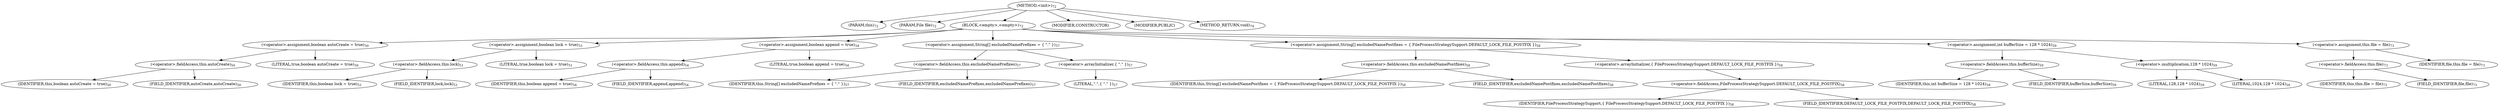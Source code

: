 digraph "&lt;init&gt;" {  
"246" [label = <(METHOD,&lt;init&gt;)<SUB>72</SUB>> ]
"10" [label = <(PARAM,this)<SUB>72</SUB>> ]
"247" [label = <(PARAM,File file)<SUB>72</SUB>> ]
"248" [label = <(BLOCK,&lt;empty&gt;,&lt;empty&gt;)<SUB>72</SUB>> ]
"249" [label = <(&lt;operator&gt;.assignment,boolean autoCreate = true)<SUB>50</SUB>> ]
"250" [label = <(&lt;operator&gt;.fieldAccess,this.autoCreate)<SUB>50</SUB>> ]
"251" [label = <(IDENTIFIER,this,boolean autoCreate = true)<SUB>50</SUB>> ]
"252" [label = <(FIELD_IDENTIFIER,autoCreate,autoCreate)<SUB>50</SUB>> ]
"253" [label = <(LITERAL,true,boolean autoCreate = true)<SUB>50</SUB>> ]
"254" [label = <(&lt;operator&gt;.assignment,boolean lock = true)<SUB>51</SUB>> ]
"255" [label = <(&lt;operator&gt;.fieldAccess,this.lock)<SUB>51</SUB>> ]
"256" [label = <(IDENTIFIER,this,boolean lock = true)<SUB>51</SUB>> ]
"257" [label = <(FIELD_IDENTIFIER,lock,lock)<SUB>51</SUB>> ]
"258" [label = <(LITERAL,true,boolean lock = true)<SUB>51</SUB>> ]
"259" [label = <(&lt;operator&gt;.assignment,boolean append = true)<SUB>54</SUB>> ]
"260" [label = <(&lt;operator&gt;.fieldAccess,this.append)<SUB>54</SUB>> ]
"261" [label = <(IDENTIFIER,this,boolean append = true)<SUB>54</SUB>> ]
"262" [label = <(FIELD_IDENTIFIER,append,append)<SUB>54</SUB>> ]
"263" [label = <(LITERAL,true,boolean append = true)<SUB>54</SUB>> ]
"264" [label = <(&lt;operator&gt;.assignment,String[] excludedNamePrefixes = { &quot;.&quot; })<SUB>57</SUB>> ]
"265" [label = <(&lt;operator&gt;.fieldAccess,this.excludedNamePrefixes)<SUB>57</SUB>> ]
"266" [label = <(IDENTIFIER,this,String[] excludedNamePrefixes = { &quot;.&quot; })<SUB>57</SUB>> ]
"267" [label = <(FIELD_IDENTIFIER,excludedNamePrefixes,excludedNamePrefixes)<SUB>57</SUB>> ]
"268" [label = <(&lt;operator&gt;.arrayInitializer,{ &quot;.&quot; })<SUB>57</SUB>> ]
"269" [label = <(LITERAL,&quot;.&quot;,{ &quot;.&quot; })<SUB>57</SUB>> ]
"270" [label = <(&lt;operator&gt;.assignment,String[] excludedNamePostfixes = { FileProcessStrategySupport.DEFAULT_LOCK_FILE_POSTFIX })<SUB>58</SUB>> ]
"271" [label = <(&lt;operator&gt;.fieldAccess,this.excludedNamePostfixes)<SUB>58</SUB>> ]
"272" [label = <(IDENTIFIER,this,String[] excludedNamePostfixes = { FileProcessStrategySupport.DEFAULT_LOCK_FILE_POSTFIX })<SUB>58</SUB>> ]
"273" [label = <(FIELD_IDENTIFIER,excludedNamePostfixes,excludedNamePostfixes)<SUB>58</SUB>> ]
"274" [label = <(&lt;operator&gt;.arrayInitializer,{ FileProcessStrategySupport.DEFAULT_LOCK_FILE_POSTFIX })<SUB>58</SUB>> ]
"275" [label = <(&lt;operator&gt;.fieldAccess,FileProcessStrategySupport.DEFAULT_LOCK_FILE_POSTFIX)<SUB>58</SUB>> ]
"276" [label = <(IDENTIFIER,FileProcessStrategySupport,{ FileProcessStrategySupport.DEFAULT_LOCK_FILE_POSTFIX })<SUB>58</SUB>> ]
"277" [label = <(FIELD_IDENTIFIER,DEFAULT_LOCK_FILE_POSTFIX,DEFAULT_LOCK_FILE_POSTFIX)<SUB>58</SUB>> ]
"278" [label = <(&lt;operator&gt;.assignment,int bufferSize = 128 * 1024)<SUB>59</SUB>> ]
"279" [label = <(&lt;operator&gt;.fieldAccess,this.bufferSize)<SUB>59</SUB>> ]
"280" [label = <(IDENTIFIER,this,int bufferSize = 128 * 1024)<SUB>59</SUB>> ]
"281" [label = <(FIELD_IDENTIFIER,bufferSize,bufferSize)<SUB>59</SUB>> ]
"282" [label = <(&lt;operator&gt;.multiplication,128 * 1024)<SUB>59</SUB>> ]
"283" [label = <(LITERAL,128,128 * 1024)<SUB>59</SUB>> ]
"284" [label = <(LITERAL,1024,128 * 1024)<SUB>59</SUB>> ]
"285" [label = <(&lt;operator&gt;.assignment,this.file = file)<SUB>73</SUB>> ]
"286" [label = <(&lt;operator&gt;.fieldAccess,this.file)<SUB>73</SUB>> ]
"9" [label = <(IDENTIFIER,this,this.file = file)<SUB>73</SUB>> ]
"287" [label = <(FIELD_IDENTIFIER,file,file)<SUB>73</SUB>> ]
"288" [label = <(IDENTIFIER,file,this.file = file)<SUB>73</SUB>> ]
"289" [label = <(MODIFIER,CONSTRUCTOR)> ]
"290" [label = <(MODIFIER,PUBLIC)> ]
"291" [label = <(METHOD_RETURN,void)<SUB>74</SUB>> ]
  "246" -> "10" 
  "246" -> "247" 
  "246" -> "248" 
  "246" -> "289" 
  "246" -> "290" 
  "246" -> "291" 
  "248" -> "249" 
  "248" -> "254" 
  "248" -> "259" 
  "248" -> "264" 
  "248" -> "270" 
  "248" -> "278" 
  "248" -> "285" 
  "249" -> "250" 
  "249" -> "253" 
  "250" -> "251" 
  "250" -> "252" 
  "254" -> "255" 
  "254" -> "258" 
  "255" -> "256" 
  "255" -> "257" 
  "259" -> "260" 
  "259" -> "263" 
  "260" -> "261" 
  "260" -> "262" 
  "264" -> "265" 
  "264" -> "268" 
  "265" -> "266" 
  "265" -> "267" 
  "268" -> "269" 
  "270" -> "271" 
  "270" -> "274" 
  "271" -> "272" 
  "271" -> "273" 
  "274" -> "275" 
  "275" -> "276" 
  "275" -> "277" 
  "278" -> "279" 
  "278" -> "282" 
  "279" -> "280" 
  "279" -> "281" 
  "282" -> "283" 
  "282" -> "284" 
  "285" -> "286" 
  "285" -> "288" 
  "286" -> "9" 
  "286" -> "287" 
}
